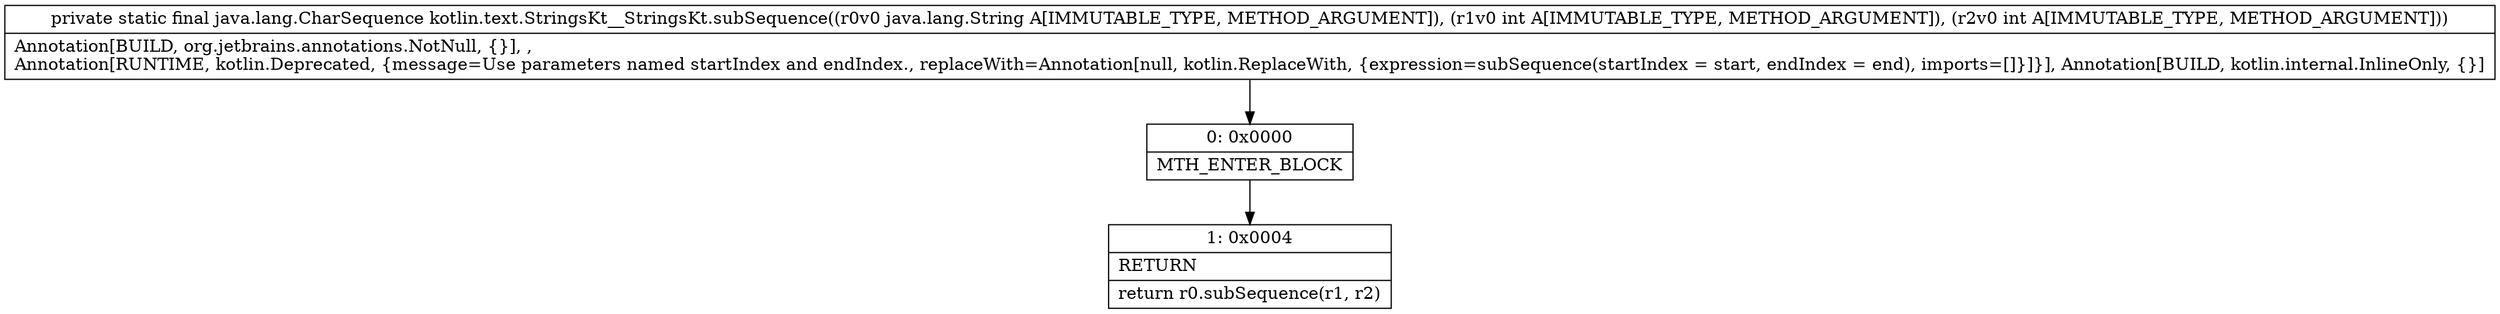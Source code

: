 digraph "CFG forkotlin.text.StringsKt__StringsKt.subSequence(Ljava\/lang\/String;II)Ljava\/lang\/CharSequence;" {
Node_0 [shape=record,label="{0\:\ 0x0000|MTH_ENTER_BLOCK\l}"];
Node_1 [shape=record,label="{1\:\ 0x0004|RETURN\l|return r0.subSequence(r1, r2)\l}"];
MethodNode[shape=record,label="{private static final java.lang.CharSequence kotlin.text.StringsKt__StringsKt.subSequence((r0v0 java.lang.String A[IMMUTABLE_TYPE, METHOD_ARGUMENT]), (r1v0 int A[IMMUTABLE_TYPE, METHOD_ARGUMENT]), (r2v0 int A[IMMUTABLE_TYPE, METHOD_ARGUMENT]))  | Annotation[BUILD, org.jetbrains.annotations.NotNull, \{\}], , \lAnnotation[RUNTIME, kotlin.Deprecated, \{message=Use parameters named startIndex and endIndex., replaceWith=Annotation[null, kotlin.ReplaceWith, \{expression=subSequence(startIndex = start, endIndex = end), imports=[]\}]\}], Annotation[BUILD, kotlin.internal.InlineOnly, \{\}]\l}"];
MethodNode -> Node_0;
Node_0 -> Node_1;
}

